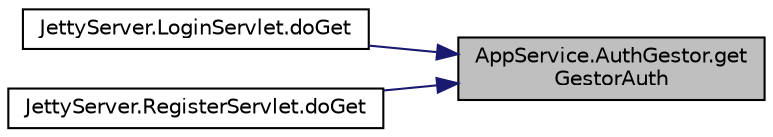 digraph "AppService.AuthGestor.getGestorAuth"
{
 // LATEX_PDF_SIZE
  edge [fontname="Helvetica",fontsize="10",labelfontname="Helvetica",labelfontsize="10"];
  node [fontname="Helvetica",fontsize="10",shape=record];
  rankdir="RL";
  Node1 [label="AppService.AuthGestor.get\lGestorAuth",height=0.2,width=0.4,color="black", fillcolor="grey75", style="filled", fontcolor="black",tooltip=" "];
  Node1 -> Node2 [dir="back",color="midnightblue",fontsize="10",style="solid",fontname="Helvetica"];
  Node2 [label="JettyServer.LoginServlet.doGet",height=0.2,width=0.4,color="black", fillcolor="white", style="filled",URL="$class_jetty_server_1_1_login_servlet.html#a1b41970a65fe867dfe40f80b4ccea338",tooltip=" "];
  Node1 -> Node3 [dir="back",color="midnightblue",fontsize="10",style="solid",fontname="Helvetica"];
  Node3 [label="JettyServer.RegisterServlet.doGet",height=0.2,width=0.4,color="black", fillcolor="white", style="filled",URL="$class_jetty_server_1_1_register_servlet.html#ab03335b5154d4e8ac1ca4797147e9d00",tooltip=" "];
}
